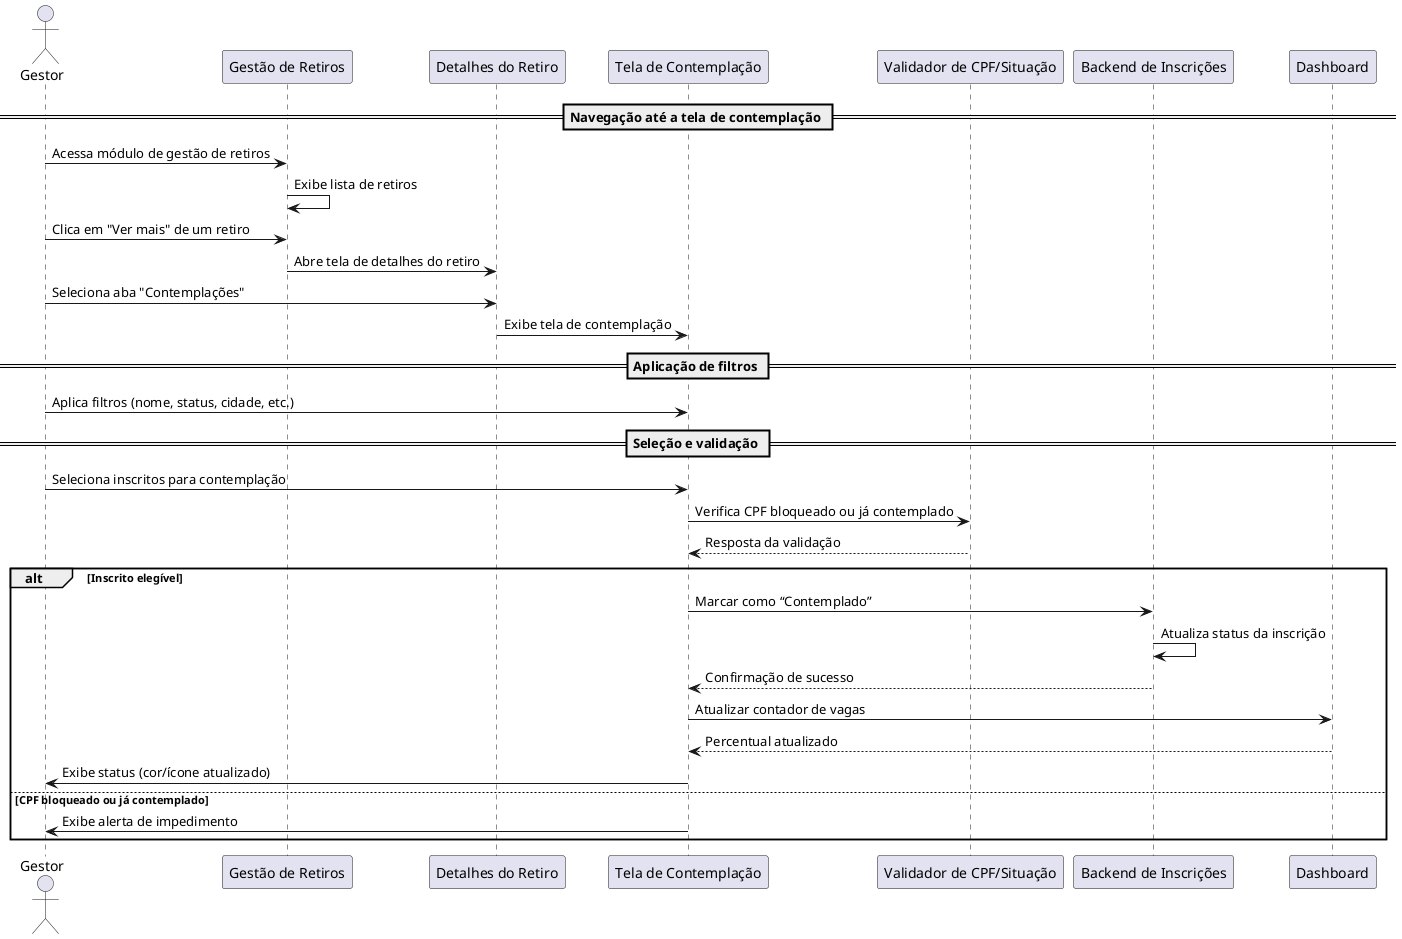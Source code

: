 @startuml name "Contemplação de Participantes"
actor Gestor
participant "Gestão de Retiros" as ModuloRetiros
participant "Detalhes do Retiro" as Detalhes
participant "Tela de Contemplação" as Contemplacao
participant "Validador de CPF/Situação" as Validador
participant "Backend de Inscrições" as Backend
participant "Dashboard" as Dash

== Navegação até a tela de contemplação ==
Gestor -> ModuloRetiros : Acessa módulo de gestão de retiros
ModuloRetiros -> ModuloRetiros : Exibe lista de retiros
Gestor -> ModuloRetiros : Clica em "Ver mais" de um retiro
ModuloRetiros -> Detalhes : Abre tela de detalhes do retiro
Gestor -> Detalhes : Seleciona aba "Contemplações"
Detalhes -> Contemplacao : Exibe tela de contemplação

== Aplicação de filtros ==
Gestor -> Contemplacao : Aplica filtros (nome, status, cidade, etc.)

== Seleção e validação ==
Gestor -> Contemplacao : Seleciona inscritos para contemplação
Contemplacao -> Validador : Verifica CPF bloqueado ou já contemplado
Validador --> Contemplacao : Resposta da validação

alt Inscrito elegível
    Contemplacao -> Backend : Marcar como “Contemplado”
    Backend -> Backend : Atualiza status da inscrição
    Backend --> Contemplacao : Confirmação de sucesso

    Contemplacao -> Dash : Atualizar contador de vagas
    Dash --> Contemplacao : Percentual atualizado

    Contemplacao -> Gestor : Exibe status (cor/ícone atualizado)
else CPF bloqueado ou já contemplado
    Contemplacao -> Gestor : Exibe alerta de impedimento
end
@enduml
